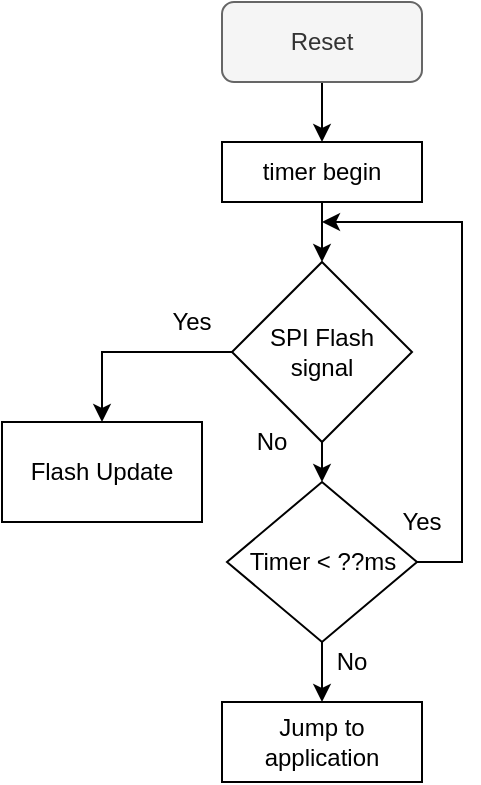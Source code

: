 <mxfile version="13.9.9" type="device"><diagram id="VDuifCIjfPEH9WJakPLl" name="Page-1"><mxGraphModel dx="853" dy="494" grid="0" gridSize="10" guides="1" tooltips="1" connect="1" arrows="1" fold="1" page="1" pageScale="1" pageWidth="827" pageHeight="1169" math="0" shadow="0"><root><mxCell id="0"/><mxCell id="1" parent="0"/><mxCell id="1fOX_oHXc67nw0SV0cJM-4" style="edgeStyle=orthogonalEdgeStyle;rounded=0;orthogonalLoop=1;jettySize=auto;html=1;exitX=0.5;exitY=1;exitDx=0;exitDy=0;entryX=0.5;entryY=0;entryDx=0;entryDy=0;" edge="1" parent="1" source="1fOX_oHXc67nw0SV0cJM-2" target="1fOX_oHXc67nw0SV0cJM-3"><mxGeometry relative="1" as="geometry"/></mxCell><mxCell id="1fOX_oHXc67nw0SV0cJM-2" value="Reset" style="rounded=1;whiteSpace=wrap;html=1;fillColor=#f5f5f5;strokeColor=#666666;fontColor=#333333;" vertex="1" parent="1"><mxGeometry x="230" y="160" width="100" height="40" as="geometry"/></mxCell><mxCell id="1fOX_oHXc67nw0SV0cJM-7" style="edgeStyle=orthogonalEdgeStyle;rounded=0;orthogonalLoop=1;jettySize=auto;html=1;exitX=0.5;exitY=1;exitDx=0;exitDy=0;entryX=0.5;entryY=0;entryDx=0;entryDy=0;" edge="1" parent="1" source="1fOX_oHXc67nw0SV0cJM-3" target="1fOX_oHXc67nw0SV0cJM-5"><mxGeometry relative="1" as="geometry"/></mxCell><mxCell id="1fOX_oHXc67nw0SV0cJM-3" value="timer begin" style="rounded=0;whiteSpace=wrap;html=1;" vertex="1" parent="1"><mxGeometry x="230" y="230" width="100" height="30" as="geometry"/></mxCell><mxCell id="1fOX_oHXc67nw0SV0cJM-9" style="edgeStyle=orthogonalEdgeStyle;rounded=0;orthogonalLoop=1;jettySize=auto;html=1;exitX=0;exitY=0.5;exitDx=0;exitDy=0;entryX=0.5;entryY=0;entryDx=0;entryDy=0;" edge="1" parent="1" source="1fOX_oHXc67nw0SV0cJM-5" target="1fOX_oHXc67nw0SV0cJM-8"><mxGeometry relative="1" as="geometry"/></mxCell><mxCell id="1fOX_oHXc67nw0SV0cJM-11" style="edgeStyle=orthogonalEdgeStyle;rounded=0;orthogonalLoop=1;jettySize=auto;html=1;exitX=0.5;exitY=1;exitDx=0;exitDy=0;entryX=0.5;entryY=0;entryDx=0;entryDy=0;" edge="1" parent="1" source="1fOX_oHXc67nw0SV0cJM-5" target="1fOX_oHXc67nw0SV0cJM-12"><mxGeometry relative="1" as="geometry"><mxPoint x="280.207" y="400" as="targetPoint"/></mxGeometry></mxCell><mxCell id="1fOX_oHXc67nw0SV0cJM-5" value="SPI Flash &lt;br&gt;signal" style="rhombus;whiteSpace=wrap;html=1;" vertex="1" parent="1"><mxGeometry x="235" y="290" width="90" height="90" as="geometry"/></mxCell><mxCell id="1fOX_oHXc67nw0SV0cJM-8" value="Flash Update" style="rounded=0;whiteSpace=wrap;html=1;" vertex="1" parent="1"><mxGeometry x="120" y="370" width="100" height="50" as="geometry"/></mxCell><mxCell id="1fOX_oHXc67nw0SV0cJM-10" value="Yes" style="text;html=1;strokeColor=none;fillColor=none;align=center;verticalAlign=middle;whiteSpace=wrap;rounded=0;" vertex="1" parent="1"><mxGeometry x="195" y="310" width="40" height="20" as="geometry"/></mxCell><mxCell id="1fOX_oHXc67nw0SV0cJM-13" style="edgeStyle=orthogonalEdgeStyle;rounded=0;orthogonalLoop=1;jettySize=auto;html=1;exitX=1;exitY=0.5;exitDx=0;exitDy=0;" edge="1" parent="1" source="1fOX_oHXc67nw0SV0cJM-12"><mxGeometry relative="1" as="geometry"><mxPoint x="280.0" y="270" as="targetPoint"/><Array as="points"><mxPoint x="350" y="440"/><mxPoint x="350" y="270"/></Array></mxGeometry></mxCell><mxCell id="1fOX_oHXc67nw0SV0cJM-19" style="edgeStyle=orthogonalEdgeStyle;rounded=0;orthogonalLoop=1;jettySize=auto;html=1;exitX=0.5;exitY=1;exitDx=0;exitDy=0;entryX=0.5;entryY=0;entryDx=0;entryDy=0;" edge="1" parent="1" source="1fOX_oHXc67nw0SV0cJM-12" target="1fOX_oHXc67nw0SV0cJM-17"><mxGeometry relative="1" as="geometry"/></mxCell><mxCell id="1fOX_oHXc67nw0SV0cJM-12" value="Timer &amp;lt; ??ms" style="rhombus;whiteSpace=wrap;html=1;" vertex="1" parent="1"><mxGeometry x="232.5" y="400" width="95" height="80" as="geometry"/></mxCell><mxCell id="1fOX_oHXc67nw0SV0cJM-14" value="No" style="text;html=1;strokeColor=none;fillColor=none;align=center;verticalAlign=middle;whiteSpace=wrap;rounded=0;" vertex="1" parent="1"><mxGeometry x="235" y="370" width="40" height="20" as="geometry"/></mxCell><mxCell id="1fOX_oHXc67nw0SV0cJM-15" value="Yes" style="text;html=1;strokeColor=none;fillColor=none;align=center;verticalAlign=middle;whiteSpace=wrap;rounded=0;" vertex="1" parent="1"><mxGeometry x="310" y="410" width="40" height="20" as="geometry"/></mxCell><mxCell id="1fOX_oHXc67nw0SV0cJM-16" value="No" style="text;html=1;strokeColor=none;fillColor=none;align=center;verticalAlign=middle;whiteSpace=wrap;rounded=0;" vertex="1" parent="1"><mxGeometry x="275" y="480" width="40" height="20" as="geometry"/></mxCell><mxCell id="1fOX_oHXc67nw0SV0cJM-17" value="Jump to application" style="rounded=0;whiteSpace=wrap;html=1;" vertex="1" parent="1"><mxGeometry x="230" y="510" width="100" height="40" as="geometry"/></mxCell></root></mxGraphModel></diagram></mxfile>